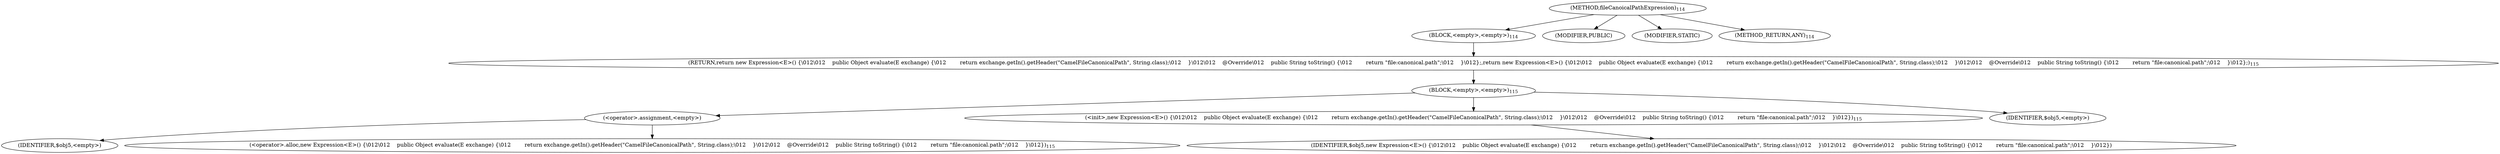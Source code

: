 digraph "fileCanoicalPathExpression" {  
"87" [label = <(METHOD,fileCanoicalPathExpression)<SUB>114</SUB>> ]
"88" [label = <(BLOCK,&lt;empty&gt;,&lt;empty&gt;)<SUB>114</SUB>> ]
"89" [label = <(RETURN,return new Expression&lt;E&gt;() {\012\012    public Object evaluate(E exchange) {\012        return exchange.getIn().getHeader(&quot;CamelFileCanonicalPath&quot;, String.class);\012    }\012\012    @Override\012    public String toString() {\012        return &quot;file:canonical.path&quot;;\012    }\012};,return new Expression&lt;E&gt;() {\012\012    public Object evaluate(E exchange) {\012        return exchange.getIn().getHeader(&quot;CamelFileCanonicalPath&quot;, String.class);\012    }\012\012    @Override\012    public String toString() {\012        return &quot;file:canonical.path&quot;;\012    }\012};)<SUB>115</SUB>> ]
"90" [label = <(BLOCK,&lt;empty&gt;,&lt;empty&gt;)<SUB>115</SUB>> ]
"91" [label = <(&lt;operator&gt;.assignment,&lt;empty&gt;)> ]
"92" [label = <(IDENTIFIER,$obj5,&lt;empty&gt;)> ]
"93" [label = <(&lt;operator&gt;.alloc,new Expression&lt;E&gt;() {\012\012    public Object evaluate(E exchange) {\012        return exchange.getIn().getHeader(&quot;CamelFileCanonicalPath&quot;, String.class);\012    }\012\012    @Override\012    public String toString() {\012        return &quot;file:canonical.path&quot;;\012    }\012})<SUB>115</SUB>> ]
"94" [label = <(&lt;init&gt;,new Expression&lt;E&gt;() {\012\012    public Object evaluate(E exchange) {\012        return exchange.getIn().getHeader(&quot;CamelFileCanonicalPath&quot;, String.class);\012    }\012\012    @Override\012    public String toString() {\012        return &quot;file:canonical.path&quot;;\012    }\012})<SUB>115</SUB>> ]
"95" [label = <(IDENTIFIER,$obj5,new Expression&lt;E&gt;() {\012\012    public Object evaluate(E exchange) {\012        return exchange.getIn().getHeader(&quot;CamelFileCanonicalPath&quot;, String.class);\012    }\012\012    @Override\012    public String toString() {\012        return &quot;file:canonical.path&quot;;\012    }\012})> ]
"96" [label = <(IDENTIFIER,$obj5,&lt;empty&gt;)> ]
"97" [label = <(MODIFIER,PUBLIC)> ]
"98" [label = <(MODIFIER,STATIC)> ]
"99" [label = <(METHOD_RETURN,ANY)<SUB>114</SUB>> ]
  "87" -> "88" 
  "87" -> "97" 
  "87" -> "98" 
  "87" -> "99" 
  "88" -> "89" 
  "89" -> "90" 
  "90" -> "91" 
  "90" -> "94" 
  "90" -> "96" 
  "91" -> "92" 
  "91" -> "93" 
  "94" -> "95" 
}

